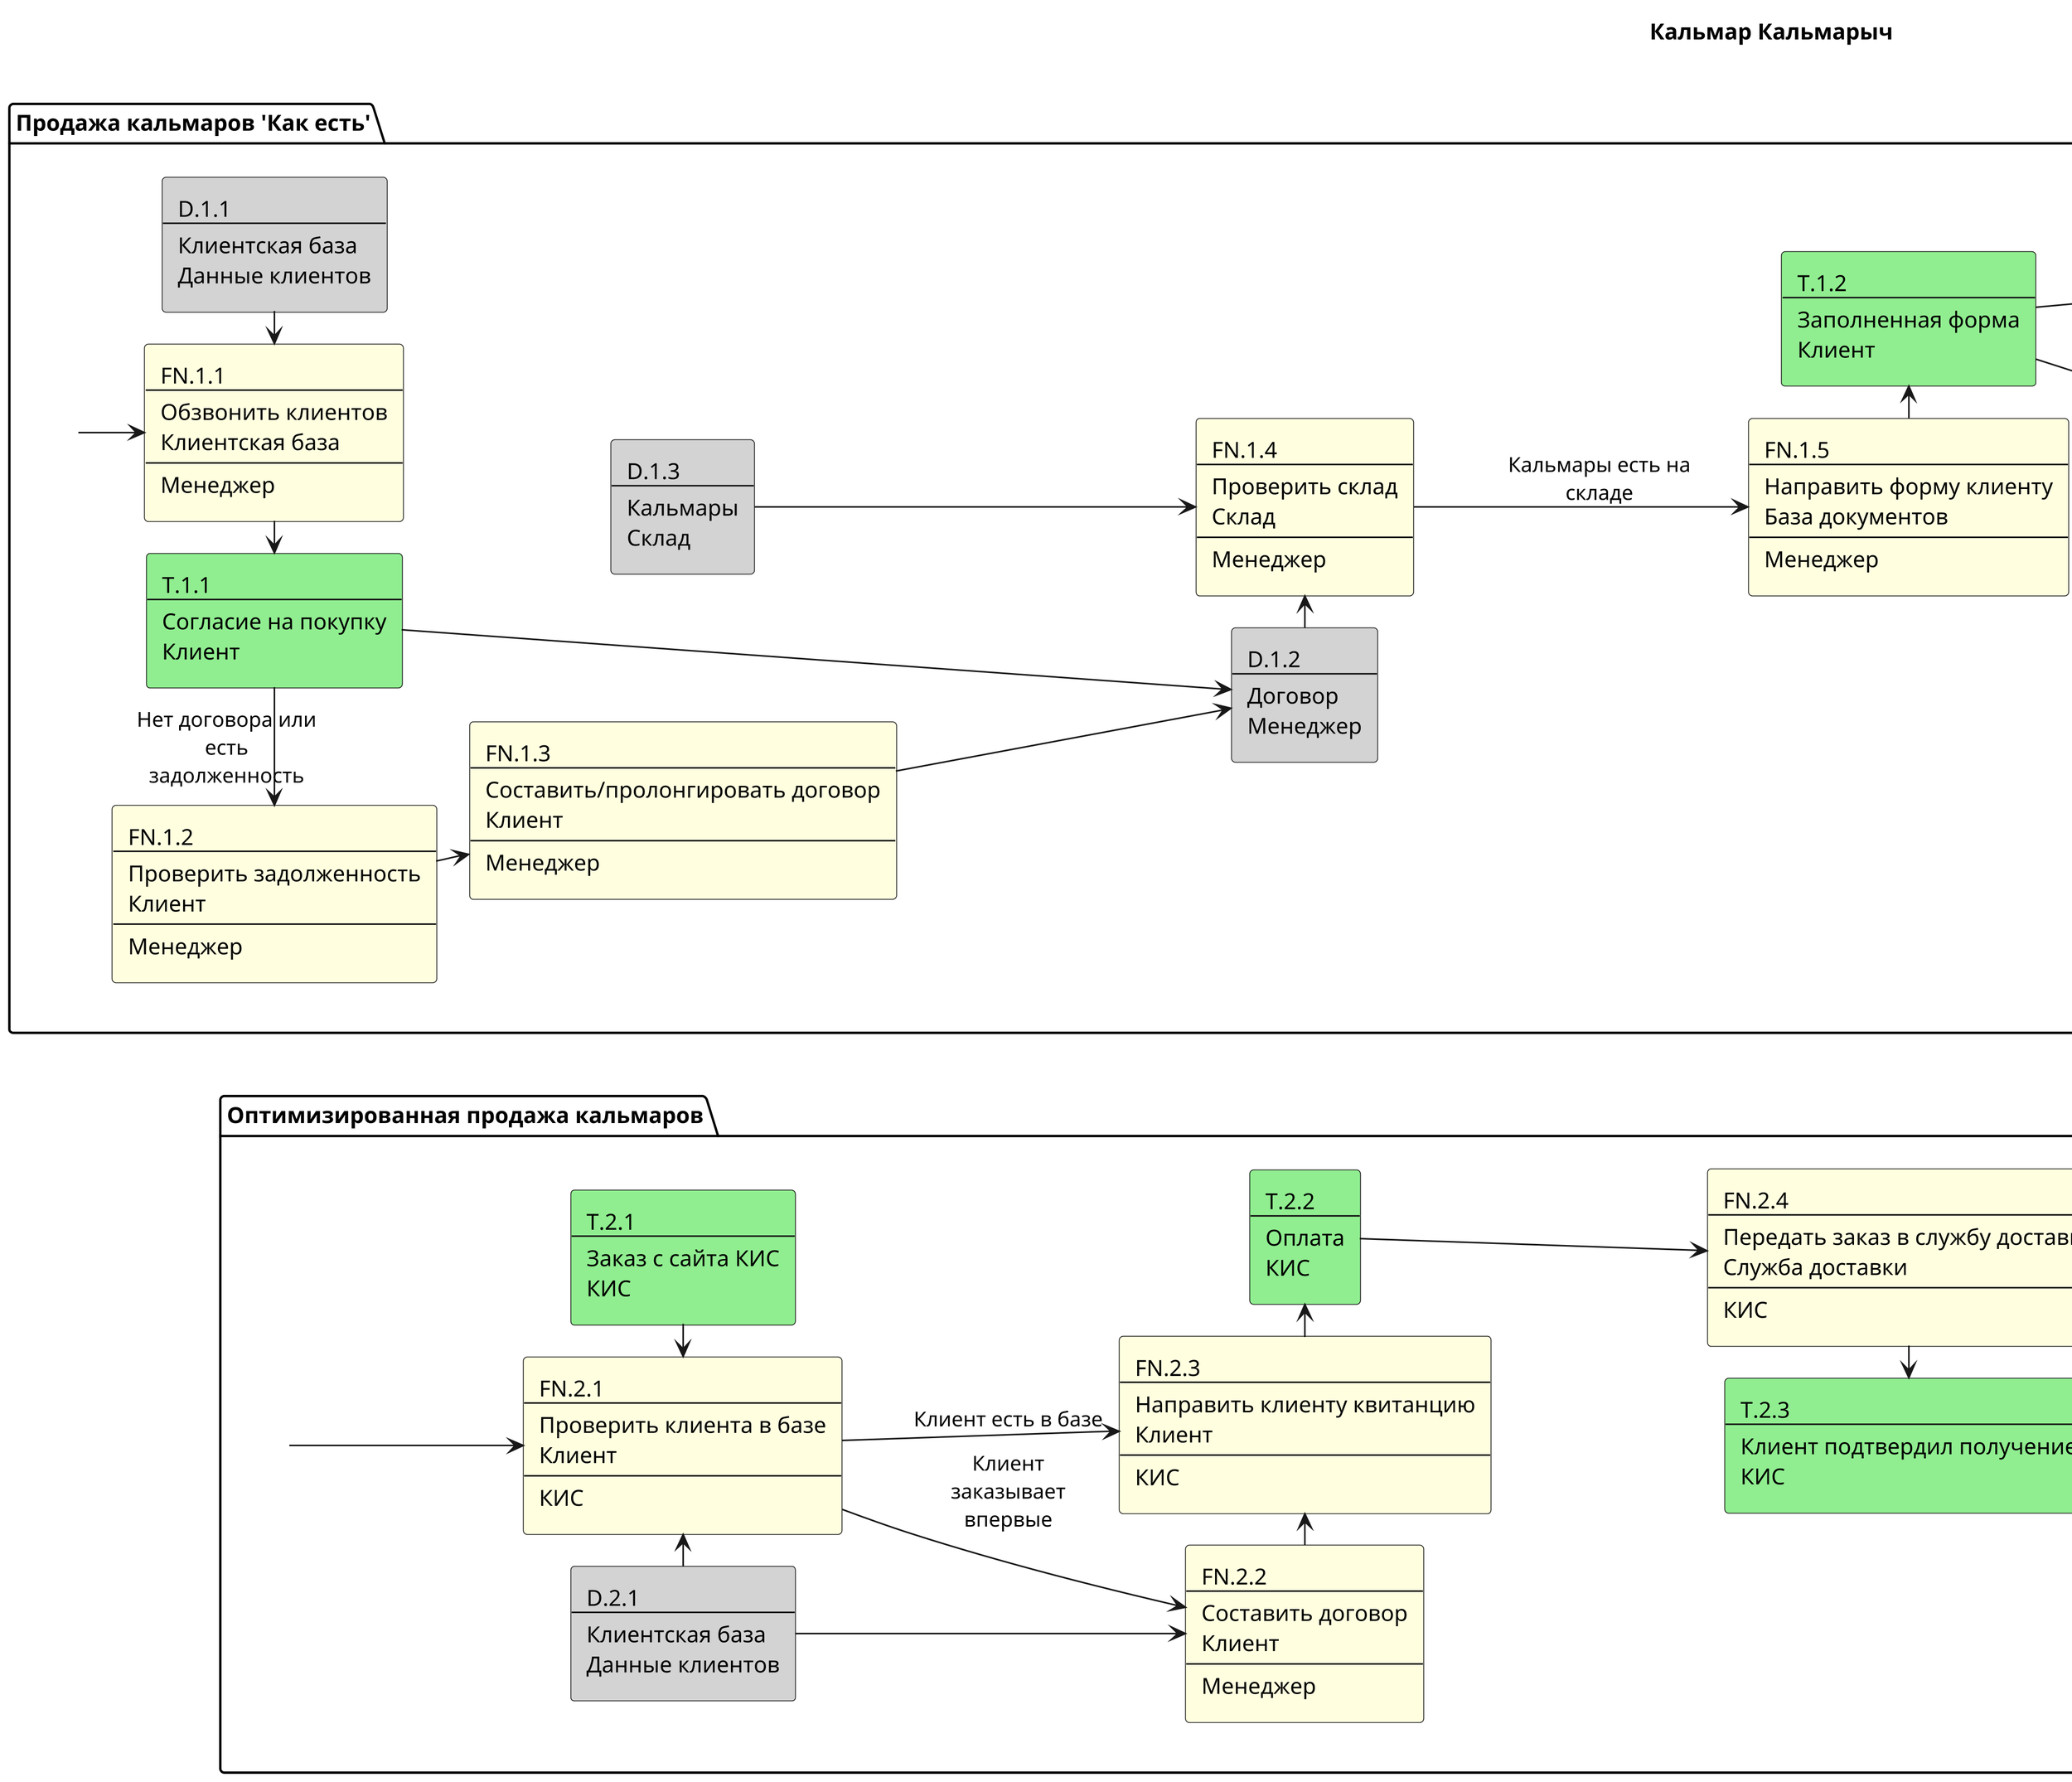 @startuml "Кальмар кальмарыч"

/'

This diagram resembles the example from 
https://vitechcorp.com/resources/GENESYS/onlinehelp/desktop/Views/Enhanced_Function_Flow_Block_Diagram_(EFBD).htm

This is meant as a proof-of-concept for using PlantUML for 
creating Enhanced Function Flow Block diagrams.

'/

left to right direction
skinparam Nodesep 20
skinparam Ranksep 20
skinparam Dpi 300
skinparam wrapMessageWidth 120

title Кальмар Кальмарыч\n

!procedure $fn($ref, $header, $line1, $line2, $footer)
  rectangle $ref #lightyellow [
    $header
    ---
    $line1
    $line2
    ---
    $footer
  ]
!endprocedure

!procedure $trigger($ref, $header, $line1, $line2)
  rectangle $ref #lightgreen [
    $header
    ---
    $line1
    $line2
  ]
!endprocedure

!procedure $datastore($ref, $header, $line1, $line2)
  rectangle $ref #lightgray [
    $header
    ---
    $line1
    $line2
  ]
!endprocedure

package "Продажа кальмаров 'Как есть'" as p1 {

$datastore("d1_1", "D.1.1", "Клиентская база", "Данные клиентов")
$datastore("d1_2", "D.1.2", "Договор", "Менеджер")
$datastore("d1_3", "D.1.3", "Кальмары", "Склад")

$fn("fn1_1", "FN.1.1", "Обзвонить клиентов", "Клиентская база", "Менеджер")
$fn("fn1_2", "FN.1.2", "Проверить задолженность", "Клиент", "Менеджер")
$fn("fn1_3", "FN.1.3", "Составить/пролонгировать договор", "Клиент", "Менеджер")
$fn("fn1_4", "FN.1.4", "Проверить склад", "Склад", "Менеджер")
$fn("fn1_5", "FN.1.5", "Направить форму клиенту", "База документов", "Менеджер")
$fn("fn1_6", "FN.1.6", "Передать форму на склад", "Склад", "Менеджер")
$fn("fn1_7", "FN.1.7", "Передать форму в бухгалтерию", "Бухгалтерия", "Менеджер")
$fn("fn1_8", "FN.1.8", "Передать клиенту квитанцию", "Клиент", "Бухгалтерия")
$fn("fn1_9", "FN.1.9", "Загрузить товар", "Кальмары", "Склад")
$fn("fn1_10", "FN.1.10", "Сообщить клиенту о товаре", "Клиент", "Менеджер")

$trigger("t1_1", "T.1.1", "Согласие на покупку", "Клиент")
$trigger("t1_2", "T.1.2", "Заполненная форма", "Клиент")
$trigger("t1_3", "T.1.3", "Оплата", "Клиент")

label " " as startnode1
label " " as endnode1

startnode1 --> fn1_1

 d1_1  -left->  fn1_1
fn1_1  -left->   t1_1
 t1_1  -left->  fn1_2 : "Нет договора или есть задолженность"
fn1_2  -->      fn1_3
 t1_1  -->       d1_2
fn1_3  -->       d1_2
 d1_2  -right-> fn1_4
 d1_3  -->      fn1_4
fn1_4  -->      fn1_5 : "Кальмары есть на складе"
fn1_5  -right->  t1_2
 t1_2  -->      fn1_6 
fn1_6  -->      fn1_8
 t1_2  -->      fn1_7
fn1_7  -->      fn1_9
fn1_8  -->      fn1_10
fn1_9  -->      fn1_10
fn1_10 -right->  t1_3

t1_3  --> endnode1

}

package "Оптимизированная продажа кальмаров" as p2 {

$datastore("d2_1", "D.2.1", "Клиентская база", "Данные клиентов")
$datastore("d2_2", "D.2.1", "База заказов", "Заказы")

$fn("fn2_1", "FN.2.1", "Проверить клиента в базе", "Клиент", "КИС")
$fn("fn2_2", "FN.2.2", "Составить договор", "Клиент", "Менеджер")
$fn("fn2_3", "FN.2.3", "Направить клиенту квитанцию", "Клиент", "КИС")
$fn("fn2_4", "FN.2.4", "Передать заказ в службу доставки", "Служба доставки", "КИС")
$fn("fn2_5", "FN.2.5", "Загрузить информацию о заказе в базу данных", "База данных", "КИС")

$trigger("t2_1", "T.2.1", "Заказ с сайта КИС", "КИС")
$trigger("t2_2", "T.2.2", "Оплата", "КИС")
$trigger("t2_3", "T.2.3", "Клиент подтвердил получение", "КИС")

label " " as startnode2
label " " as endnode2

startnode2 --> fn2_1

 t2_1 -left->  fn2_1
 d2_1 -right-> fn2_1
fn2_1 -->      fn2_2 : "Клиент заказывает впервые"
 d2_1 -->      fn2_2
fn2_1 -right-> fn2_3 : "Клиент есть в базе"
fn2_2 -right-> fn2_3
fn2_3 -right->  t2_2
 t2_2 -->      fn2_4
fn2_4 -left->   t2_3
 t2_3 -->      fn2_5
 d2_2 -right-> fn2_5

fn2_5 --> endnode2
}

p1 -[hidden]- p2

@enduml